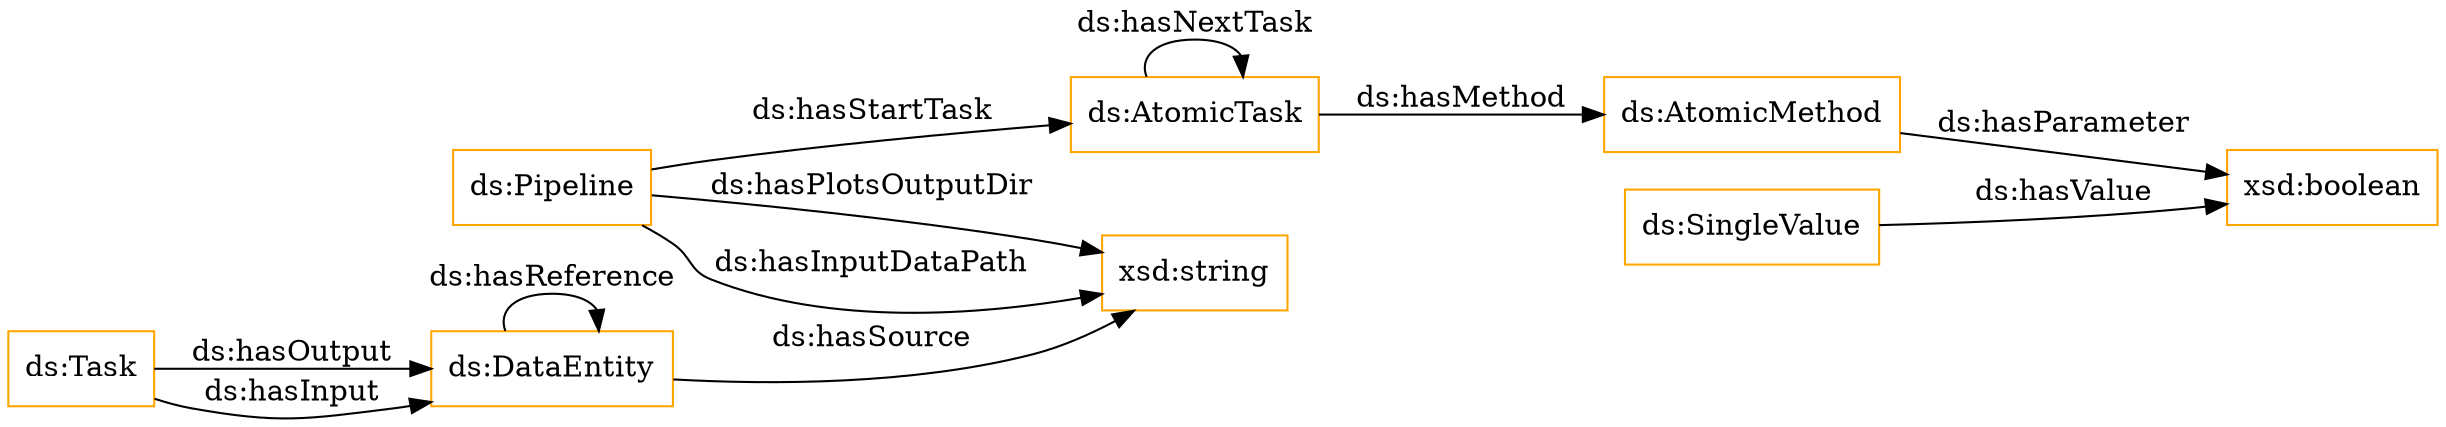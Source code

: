 digraph ar2dtool_diagram { 
rankdir=LR;
size="1501"
node [shape = rectangle, color="orange"]; "ds:Pipeline" "ds:Task" "ds:SingleValue" "ds:AtomicTask" "ds:DataEntity" "ds:AtomicMethod" ; /*classes style*/
	"ds:SingleValue" -> "xsd:boolean" [ label = "ds:hasValue" ];
	"ds:DataEntity" -> "ds:DataEntity" [ label = "ds:hasReference" ];
	"ds:Pipeline" -> "xsd:string" [ label = "ds:hasPlotsOutputDir" ];
	"ds:Task" -> "ds:DataEntity" [ label = "ds:hasOutput" ];
	"ds:DataEntity" -> "xsd:string" [ label = "ds:hasSource" ];
	"ds:AtomicTask" -> "ds:AtomicMethod" [ label = "ds:hasMethod" ];
	"ds:Task" -> "ds:DataEntity" [ label = "ds:hasInput" ];
	"ds:AtomicMethod" -> "xsd:boolean" [ label = "ds:hasParameter" ];
	"ds:Pipeline" -> "xsd:string" [ label = "ds:hasInputDataPath" ];
	"ds:AtomicTask" -> "ds:AtomicTask" [ label = "ds:hasNextTask" ];
	"ds:Pipeline" -> "ds:AtomicTask" [ label = "ds:hasStartTask" ];

}
